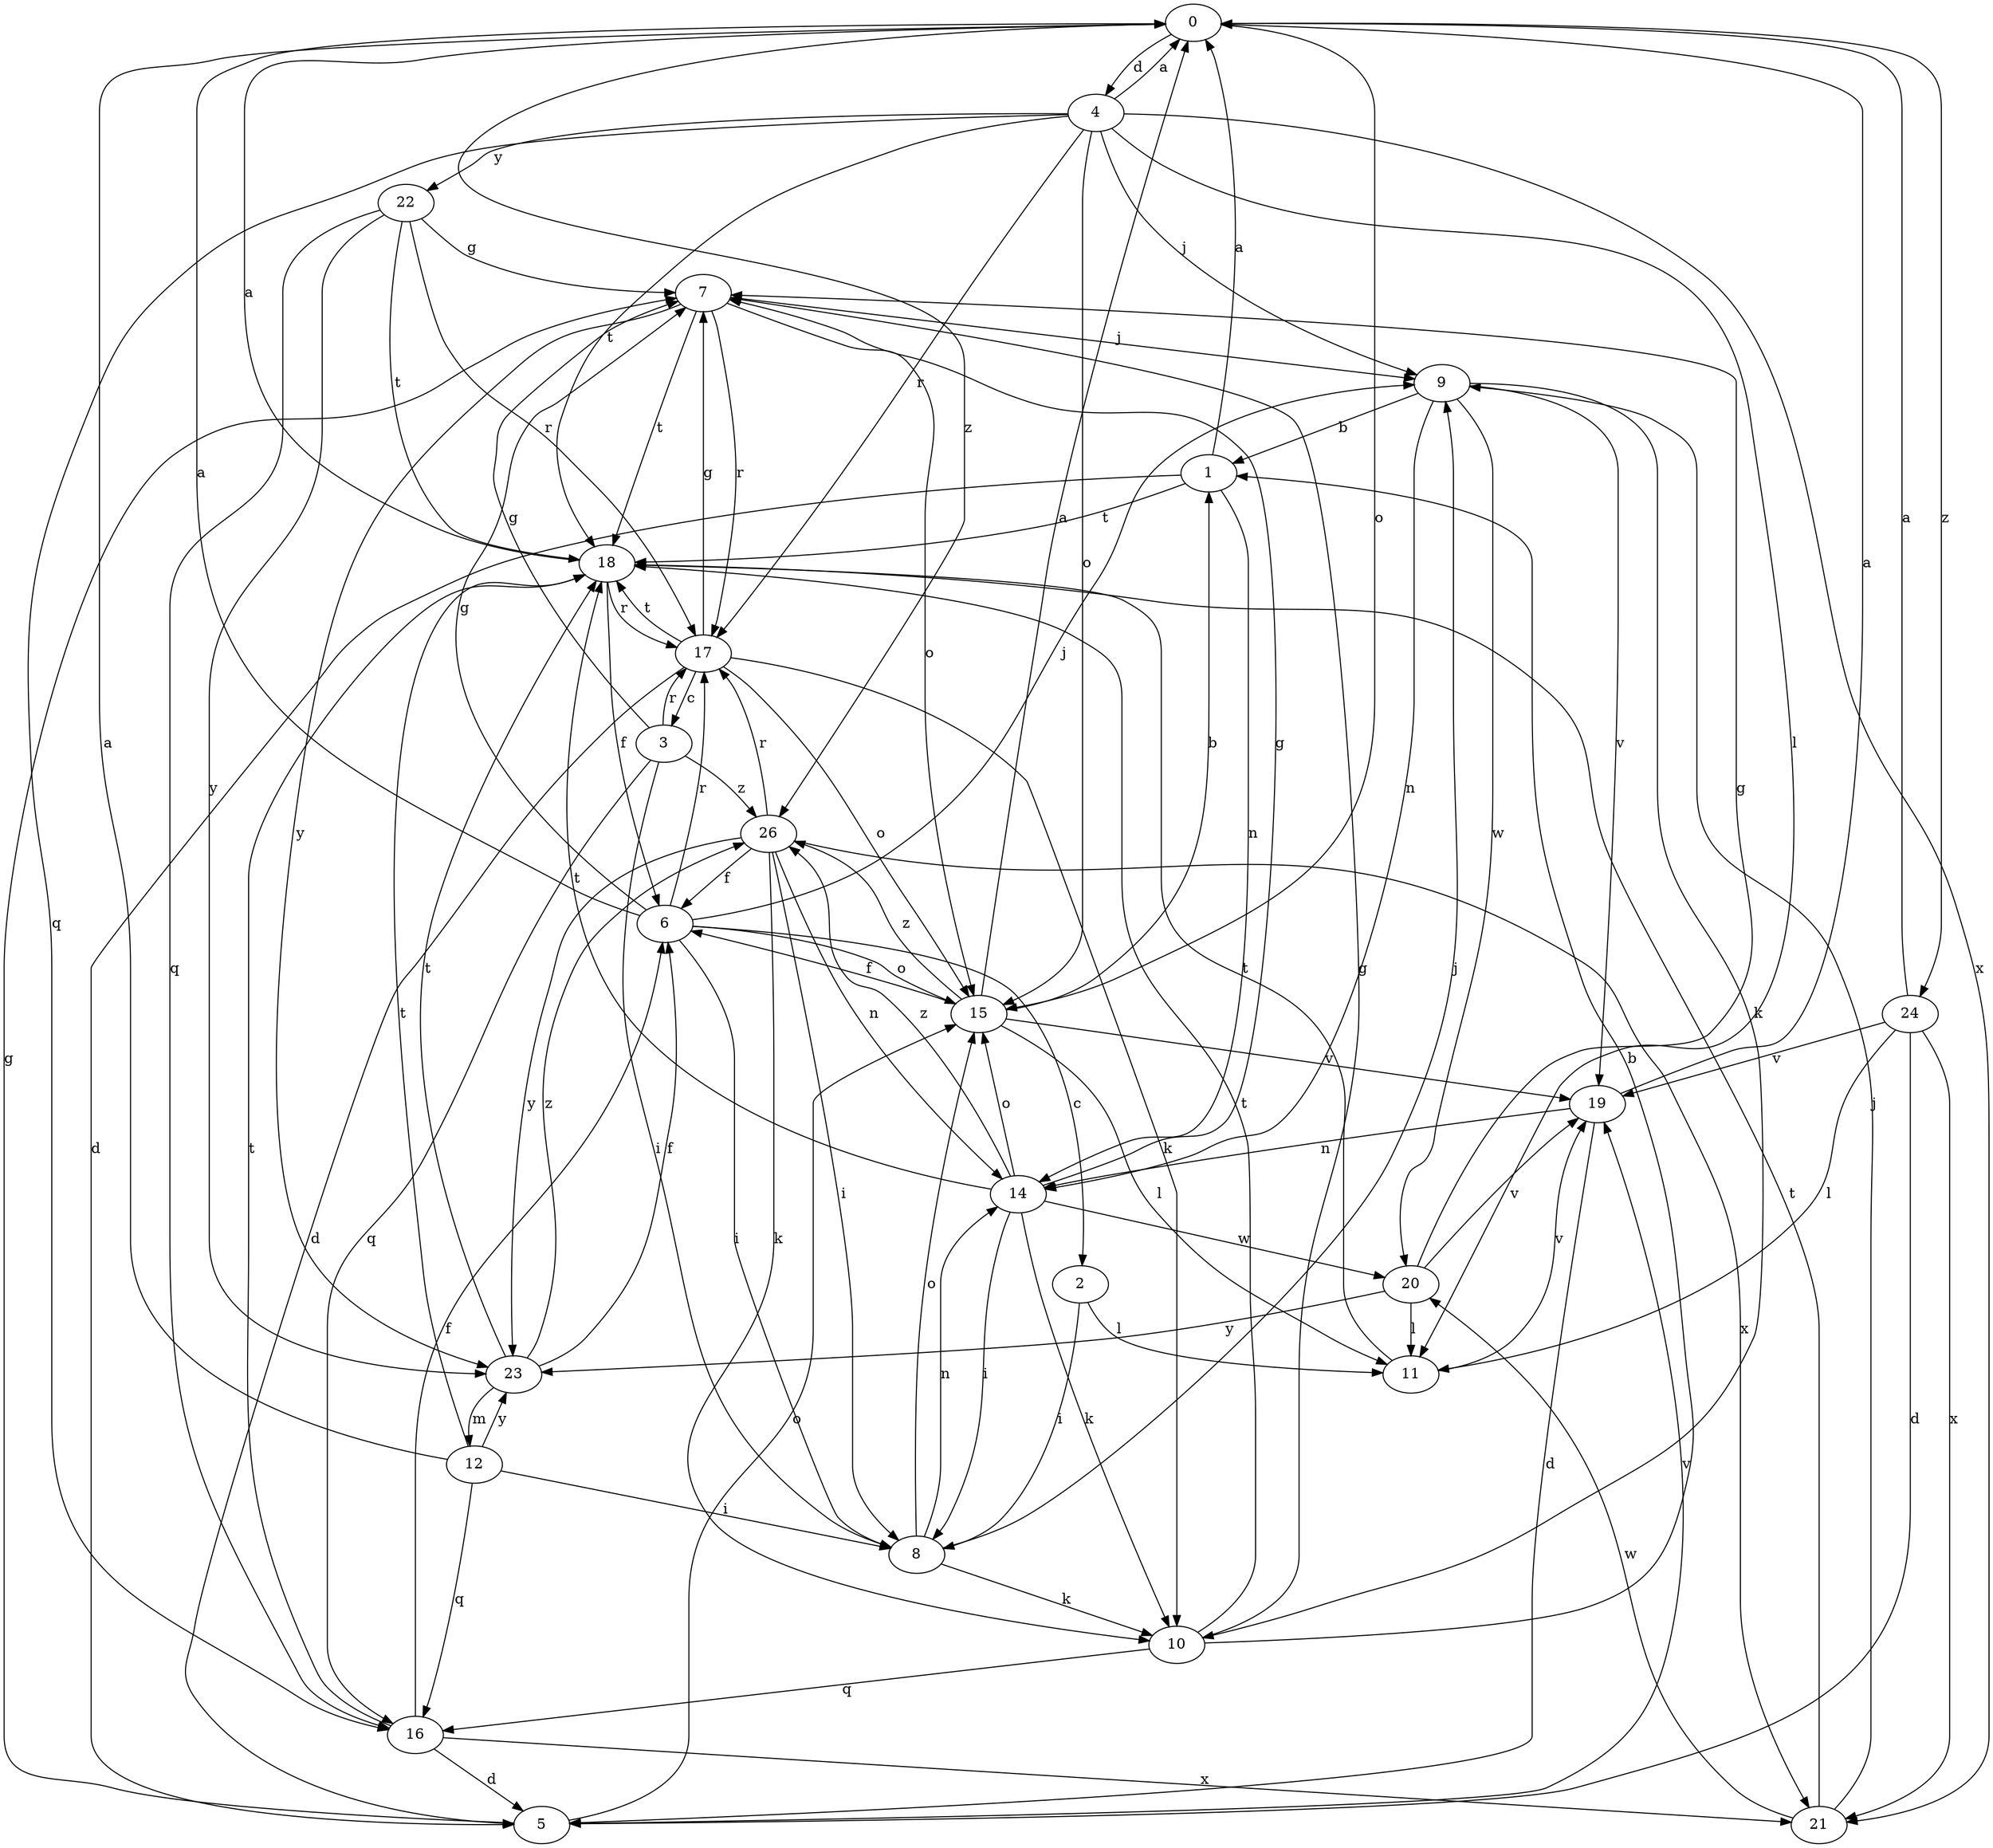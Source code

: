strict digraph  {
0;
1;
2;
3;
4;
5;
6;
7;
8;
9;
10;
11;
12;
14;
15;
16;
17;
18;
19;
20;
21;
22;
23;
24;
26;
0 -> 4  [label=d];
0 -> 15  [label=o];
0 -> 24  [label=z];
0 -> 26  [label=z];
1 -> 0  [label=a];
1 -> 5  [label=d];
1 -> 14  [label=n];
1 -> 18  [label=t];
2 -> 8  [label=i];
2 -> 11  [label=l];
3 -> 7  [label=g];
3 -> 8  [label=i];
3 -> 16  [label=q];
3 -> 17  [label=r];
3 -> 26  [label=z];
4 -> 0  [label=a];
4 -> 9  [label=j];
4 -> 11  [label=l];
4 -> 15  [label=o];
4 -> 16  [label=q];
4 -> 17  [label=r];
4 -> 18  [label=t];
4 -> 21  [label=x];
4 -> 22  [label=y];
5 -> 7  [label=g];
5 -> 15  [label=o];
5 -> 19  [label=v];
6 -> 0  [label=a];
6 -> 2  [label=c];
6 -> 7  [label=g];
6 -> 8  [label=i];
6 -> 9  [label=j];
6 -> 15  [label=o];
6 -> 17  [label=r];
7 -> 9  [label=j];
7 -> 15  [label=o];
7 -> 17  [label=r];
7 -> 18  [label=t];
7 -> 23  [label=y];
8 -> 9  [label=j];
8 -> 10  [label=k];
8 -> 14  [label=n];
8 -> 15  [label=o];
9 -> 1  [label=b];
9 -> 10  [label=k];
9 -> 14  [label=n];
9 -> 19  [label=v];
9 -> 20  [label=w];
10 -> 1  [label=b];
10 -> 7  [label=g];
10 -> 16  [label=q];
10 -> 18  [label=t];
11 -> 18  [label=t];
11 -> 19  [label=v];
12 -> 0  [label=a];
12 -> 8  [label=i];
12 -> 16  [label=q];
12 -> 18  [label=t];
12 -> 23  [label=y];
14 -> 7  [label=g];
14 -> 8  [label=i];
14 -> 10  [label=k];
14 -> 15  [label=o];
14 -> 18  [label=t];
14 -> 20  [label=w];
14 -> 26  [label=z];
15 -> 0  [label=a];
15 -> 1  [label=b];
15 -> 6  [label=f];
15 -> 11  [label=l];
15 -> 19  [label=v];
15 -> 26  [label=z];
16 -> 5  [label=d];
16 -> 6  [label=f];
16 -> 18  [label=t];
16 -> 21  [label=x];
17 -> 3  [label=c];
17 -> 5  [label=d];
17 -> 7  [label=g];
17 -> 10  [label=k];
17 -> 15  [label=o];
17 -> 18  [label=t];
18 -> 0  [label=a];
18 -> 6  [label=f];
18 -> 17  [label=r];
19 -> 0  [label=a];
19 -> 5  [label=d];
19 -> 14  [label=n];
20 -> 7  [label=g];
20 -> 11  [label=l];
20 -> 19  [label=v];
20 -> 23  [label=y];
21 -> 9  [label=j];
21 -> 18  [label=t];
21 -> 20  [label=w];
22 -> 7  [label=g];
22 -> 16  [label=q];
22 -> 17  [label=r];
22 -> 18  [label=t];
22 -> 23  [label=y];
23 -> 6  [label=f];
23 -> 12  [label=m];
23 -> 18  [label=t];
23 -> 26  [label=z];
24 -> 0  [label=a];
24 -> 5  [label=d];
24 -> 11  [label=l];
24 -> 19  [label=v];
24 -> 21  [label=x];
26 -> 6  [label=f];
26 -> 8  [label=i];
26 -> 10  [label=k];
26 -> 14  [label=n];
26 -> 17  [label=r];
26 -> 21  [label=x];
26 -> 23  [label=y];
}
